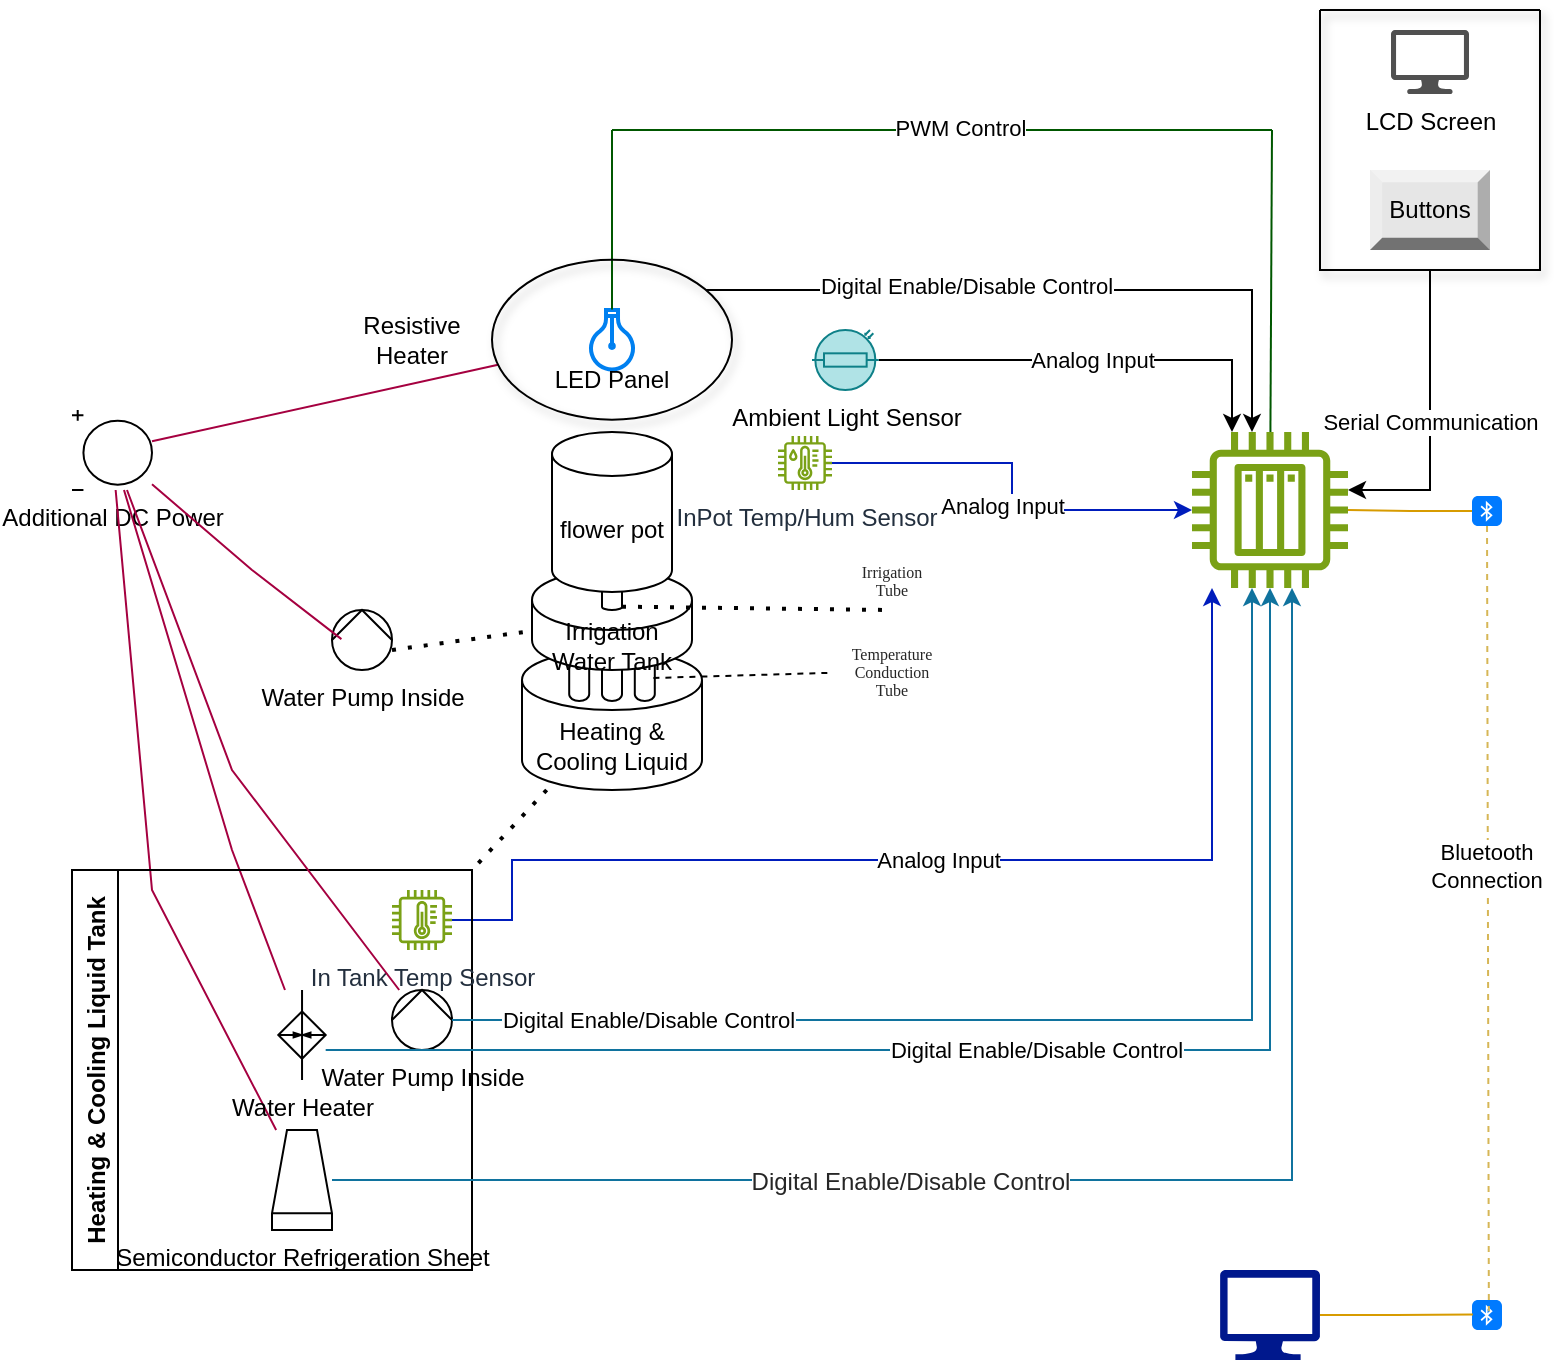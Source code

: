 <mxfile version="23.0.2" type="github">
  <diagram name="Page-1" id="EdF6C7OSrlYoK4mesmU_">
    <mxGraphModel dx="1185" dy="678" grid="1" gridSize="10" guides="1" tooltips="1" connect="1" arrows="1" fold="1" page="1" pageScale="1" pageWidth="850" pageHeight="1100" math="0" shadow="0">
      <root>
        <mxCell id="0" />
        <mxCell id="1" parent="0" />
        <mxCell id="IAKLpK5OhS-ixHeD-cUn-1" value="" style="sketch=0;outlineConnect=0;fontColor=#232F3E;gradientColor=none;fillColor=#7AA116;strokeColor=none;dashed=0;verticalLabelPosition=bottom;verticalAlign=top;align=center;html=1;fontSize=12;fontStyle=0;aspect=fixed;pointerEvents=1;shape=mxgraph.aws4.iot_thing_plc;" vertex="1" parent="1">
          <mxGeometry x="650" y="511" width="78" height="78" as="geometry" />
        </mxCell>
        <mxCell id="IAKLpK5OhS-ixHeD-cUn-3" value="" style="html=1;verticalLabelPosition=bottom;align=center;labelBackgroundColor=#ffffff;verticalAlign=top;strokeWidth=2;strokeColor=#0080F0;shadow=0;dashed=0;shape=mxgraph.ios7.icons.lightbulb;rotation=-180;" vertex="1" parent="1">
          <mxGeometry x="348.6" y="450" width="22.8" height="29.7" as="geometry" />
        </mxCell>
        <mxCell id="IAKLpK5OhS-ixHeD-cUn-5" value="Resistive Heater" style="text;html=1;strokeColor=none;fillColor=none;align=center;verticalAlign=middle;whiteSpace=wrap;rounded=0;" vertex="1" parent="1">
          <mxGeometry x="230" y="449.7" width="60" height="30" as="geometry" />
        </mxCell>
        <mxCell id="IAKLpK5OhS-ixHeD-cUn-7" value="LED Panel" style="text;html=1;strokeColor=none;fillColor=none;align=center;verticalAlign=middle;whiteSpace=wrap;rounded=0;" vertex="1" parent="1">
          <mxGeometry x="330" y="470" width="60" height="30" as="geometry" />
        </mxCell>
        <mxCell id="IAKLpK5OhS-ixHeD-cUn-8" value="" style="endArrow=none;html=1;rounded=0;fillColor=#008a00;strokeColor=#005700;" edge="1" parent="1">
          <mxGeometry width="50" height="50" relative="1" as="geometry">
            <mxPoint x="360" y="449.7" as="sourcePoint" />
            <mxPoint x="360" y="360" as="targetPoint" />
          </mxGeometry>
        </mxCell>
        <mxCell id="IAKLpK5OhS-ixHeD-cUn-9" value="" style="endArrow=none;html=1;rounded=0;fillColor=#008a00;strokeColor=#005700;" edge="1" parent="1">
          <mxGeometry width="50" height="50" relative="1" as="geometry">
            <mxPoint x="360" y="360" as="sourcePoint" />
            <mxPoint x="690" y="360" as="targetPoint" />
          </mxGeometry>
        </mxCell>
        <mxCell id="IAKLpK5OhS-ixHeD-cUn-49" value="PWM Control" style="edgeLabel;html=1;align=center;verticalAlign=middle;resizable=0;points=[];" vertex="1" connectable="0" parent="IAKLpK5OhS-ixHeD-cUn-9">
          <mxGeometry x="0.054" y="1" relative="1" as="geometry">
            <mxPoint as="offset" />
          </mxGeometry>
        </mxCell>
        <mxCell id="IAKLpK5OhS-ixHeD-cUn-10" value="" style="endArrow=none;html=1;rounded=0;fillColor=#008a00;strokeColor=#005700;" edge="1" parent="1" source="IAKLpK5OhS-ixHeD-cUn-1">
          <mxGeometry width="50" height="50" relative="1" as="geometry">
            <mxPoint x="650" y="410" as="sourcePoint" />
            <mxPoint x="690" y="360" as="targetPoint" />
          </mxGeometry>
        </mxCell>
        <mxCell id="IAKLpK5OhS-ixHeD-cUn-15" value="" style="endArrow=none;html=1;rounded=0;fillColor=#d80073;strokeColor=#A50040;" edge="1" parent="1" source="IAKLpK5OhS-ixHeD-cUn-36" target="IAKLpK5OhS-ixHeD-cUn-4">
          <mxGeometry width="50" height="50" relative="1" as="geometry">
            <mxPoint x="140" y="520" as="sourcePoint" />
            <mxPoint x="300" y="470" as="targetPoint" />
          </mxGeometry>
        </mxCell>
        <mxCell id="IAKLpK5OhS-ixHeD-cUn-16" value="Heating &amp;amp; Cooling Liquid" style="shape=cylinder3;whiteSpace=wrap;html=1;boundedLbl=1;backgroundOutline=1;size=15;" vertex="1" parent="1">
          <mxGeometry x="315" y="620" width="90" height="70" as="geometry" />
        </mxCell>
        <mxCell id="IAKLpK5OhS-ixHeD-cUn-19" value="" style="shape=cylinder3;whiteSpace=wrap;html=1;boundedLbl=1;backgroundOutline=1;size=3.333;" vertex="1" parent="1">
          <mxGeometry x="338.6" y="564.5" width="10" height="81" as="geometry" />
        </mxCell>
        <mxCell id="IAKLpK5OhS-ixHeD-cUn-21" value="" style="shape=cylinder3;whiteSpace=wrap;html=1;boundedLbl=1;backgroundOutline=1;size=3.333;" vertex="1" parent="1">
          <mxGeometry x="371.4" y="564.5" width="10" height="81" as="geometry" />
        </mxCell>
        <mxCell id="IAKLpK5OhS-ixHeD-cUn-20" value="" style="shape=cylinder3;whiteSpace=wrap;html=1;boundedLbl=1;backgroundOutline=1;size=3.333;" vertex="1" parent="1">
          <mxGeometry x="355" y="564.5" width="10" height="81" as="geometry" />
        </mxCell>
        <mxCell id="IAKLpK5OhS-ixHeD-cUn-17" value="&lt;span style=&quot;caret-color: rgb(0, 0, 0); color: rgb(0, 0, 0); font-style: normal; font-variant-caps: normal; letter-spacing: normal; text-align: start; text-indent: 0px; text-transform: none; word-spacing: 0px; -webkit-text-stroke-width: 0px; text-decoration: none;&quot; class=&quot;notion-enable-hover&quot; data-token-index=&quot;0&quot;&gt;Irrigation Water Tank&lt;/span&gt;" style="shape=cylinder3;whiteSpace=wrap;html=1;boundedLbl=1;backgroundOutline=1;size=15;" vertex="1" parent="1">
          <mxGeometry x="320" y="580" width="80" height="50" as="geometry" />
        </mxCell>
        <mxCell id="IAKLpK5OhS-ixHeD-cUn-24" value="" style="shape=cylinder3;whiteSpace=wrap;html=1;boundedLbl=1;backgroundOutline=1;size=1.667;" vertex="1" parent="1">
          <mxGeometry x="355" y="550" width="10" height="50" as="geometry" />
        </mxCell>
        <mxCell id="IAKLpK5OhS-ixHeD-cUn-2" value="flower pot" style="shape=cylinder3;whiteSpace=wrap;html=1;boundedLbl=1;backgroundOutline=1;size=11;" vertex="1" parent="1">
          <mxGeometry x="330" y="511" width="60" height="80" as="geometry" />
        </mxCell>
        <mxCell id="IAKLpK5OhS-ixHeD-cUn-22" value="" style="endArrow=none;dashed=1;html=1;rounded=0;exitX=0.931;exitY=0.858;exitDx=0;exitDy=0;exitPerimeter=0;" edge="1" parent="1" source="IAKLpK5OhS-ixHeD-cUn-21" target="IAKLpK5OhS-ixHeD-cUn-23">
          <mxGeometry width="50" height="50" relative="1" as="geometry">
            <mxPoint x="381.0" y="633.665" as="sourcePoint" />
            <mxPoint x="469.6" y="610" as="targetPoint" />
          </mxGeometry>
        </mxCell>
        <mxCell id="IAKLpK5OhS-ixHeD-cUn-23" value="&lt;p style=&quot;margin: 0px; font-style: normal; font-variant-caps: normal; font-stretch: normal; font-size: 8px; line-height: normal; font-family: &amp;quot;.SF NS&amp;quot;; font-size-adjust: none; font-kerning: auto; font-variant-alternates: normal; font-variant-ligatures: normal; font-variant-numeric: normal; font-variant-east-asian: normal; font-variant-position: normal; font-feature-settings: normal; font-optical-sizing: auto; font-variation-settings: normal; color: rgba(0, 0, 0, 0.85);&quot;&gt;Temperature Conduction&lt;br&gt;Tube&lt;/p&gt;" style="text;html=1;strokeColor=none;fillColor=none;align=center;verticalAlign=middle;whiteSpace=wrap;rounded=0;fontSize=8;" vertex="1" parent="1">
          <mxGeometry x="470" y="615.5" width="60" height="30" as="geometry" />
        </mxCell>
        <mxCell id="IAKLpK5OhS-ixHeD-cUn-25" value="" style="endArrow=none;dashed=1;html=1;dashPattern=1 3;strokeWidth=2;rounded=0;exitX=1;exitY=1;exitDx=0;exitDy=-1.667;exitPerimeter=0;entryX=0.5;entryY=1;entryDx=0;entryDy=0;" edge="1" parent="1" source="IAKLpK5OhS-ixHeD-cUn-24" target="IAKLpK5OhS-ixHeD-cUn-27">
          <mxGeometry width="50" height="50" relative="1" as="geometry">
            <mxPoint x="420" y="589" as="sourcePoint" />
            <mxPoint x="470" y="570" as="targetPoint" />
          </mxGeometry>
        </mxCell>
        <mxCell id="IAKLpK5OhS-ixHeD-cUn-27" value="&lt;p style=&quot;margin: 0px; font-style: normal; font-variant-caps: normal; font-stretch: normal; font-size: 8px; line-height: normal; font-family: &amp;quot;.SF NS&amp;quot;; font-size-adjust: none; font-kerning: auto; font-variant-alternates: normal; font-variant-ligatures: normal; font-variant-numeric: normal; font-variant-east-asian: normal; font-variant-position: normal; font-feature-settings: normal; font-optical-sizing: auto; font-variation-settings: normal; color: rgba(0, 0, 0, 0.85);&quot;&gt;Irrigation&lt;/p&gt;&lt;p style=&quot;margin: 0px; font-style: normal; font-variant-caps: normal; font-stretch: normal; font-size: 8px; line-height: normal; font-family: &amp;quot;.SF NS&amp;quot;; font-size-adjust: none; font-kerning: auto; font-variant-alternates: normal; font-variant-ligatures: normal; font-variant-numeric: normal; font-variant-east-asian: normal; font-variant-position: normal; font-feature-settings: normal; font-optical-sizing: auto; font-variation-settings: normal; color: rgba(0, 0, 0, 0.85);&quot;&gt;Tube&lt;/p&gt;" style="text;html=1;strokeColor=none;fillColor=none;align=center;verticalAlign=middle;whiteSpace=wrap;rounded=0;fontSize=8;" vertex="1" parent="1">
          <mxGeometry x="470" y="570" width="60" height="30" as="geometry" />
        </mxCell>
        <mxCell id="IAKLpK5OhS-ixHeD-cUn-28" value="" style="endArrow=none;dashed=1;html=1;dashPattern=1 3;strokeWidth=2;rounded=0;" edge="1" parent="1" target="IAKLpK5OhS-ixHeD-cUn-17">
          <mxGeometry width="50" height="50" relative="1" as="geometry">
            <mxPoint x="250" y="620" as="sourcePoint" />
            <mxPoint x="300" y="610" as="targetPoint" />
          </mxGeometry>
        </mxCell>
        <mxCell id="IAKLpK5OhS-ixHeD-cUn-29" value="" style="endArrow=none;dashed=1;html=1;dashPattern=1 3;strokeWidth=2;rounded=0;entryX=1;entryY=1;entryDx=0;entryDy=0;" edge="1" parent="1" source="IAKLpK5OhS-ixHeD-cUn-16" target="IAKLpK5OhS-ixHeD-cUn-67">
          <mxGeometry width="50" height="50" relative="1" as="geometry">
            <mxPoint x="200" y="670" as="sourcePoint" />
            <mxPoint x="250" y="620" as="targetPoint" />
          </mxGeometry>
        </mxCell>
        <mxCell id="IAKLpK5OhS-ixHeD-cUn-30" value="Water Pump Inside" style="shape=mxgraph.pid.pumps_-_din.hydraulic;html=1;pointerEvents=1;align=center;verticalLabelPosition=bottom;verticalAlign=top;dashed=0;" vertex="1" parent="1">
          <mxGeometry x="220" y="600" width="30" height="30" as="geometry" />
        </mxCell>
        <mxCell id="IAKLpK5OhS-ixHeD-cUn-36" value="Additional DC Power&lt;br&gt;" style="pointerEvents=1;verticalLabelPosition=bottom;shadow=0;dashed=0;align=center;html=1;verticalAlign=top;shape=mxgraph.electrical.signal_sources.dc_source_1;" vertex="1" parent="1">
          <mxGeometry x="90" y="500" width="40" height="40" as="geometry" />
        </mxCell>
        <mxCell id="IAKLpK5OhS-ixHeD-cUn-61" value="" style="edgeStyle=orthogonalEdgeStyle;rounded=0;orthogonalLoop=1;jettySize=auto;html=1;fillColor=#0050ef;strokeColor=#001DBC;" edge="1" parent="1" source="IAKLpK5OhS-ixHeD-cUn-57" target="IAKLpK5OhS-ixHeD-cUn-1">
          <mxGeometry relative="1" as="geometry">
            <Array as="points" />
          </mxGeometry>
        </mxCell>
        <mxCell id="IAKLpK5OhS-ixHeD-cUn-62" value="Analog Input" style="edgeLabel;html=1;align=center;verticalAlign=middle;resizable=0;points=[];" vertex="1" connectable="0" parent="IAKLpK5OhS-ixHeD-cUn-61">
          <mxGeometry x="0.678" relative="1" as="geometry">
            <mxPoint x="-62" y="-2" as="offset" />
          </mxGeometry>
        </mxCell>
        <mxCell id="IAKLpK5OhS-ixHeD-cUn-50" value="" style="endArrow=none;html=1;rounded=0;fillColor=#d80073;strokeColor=#A50040;" edge="1" parent="1" source="IAKLpK5OhS-ixHeD-cUn-37" target="IAKLpK5OhS-ixHeD-cUn-36">
          <mxGeometry width="50" height="50" relative="1" as="geometry">
            <mxPoint x="70" y="589" as="sourcePoint" />
            <mxPoint x="120" y="539" as="targetPoint" />
            <Array as="points">
              <mxPoint x="130" y="740" />
            </Array>
          </mxGeometry>
        </mxCell>
        <mxCell id="IAKLpK5OhS-ixHeD-cUn-52" value="" style="endArrow=none;html=1;rounded=0;fillColor=#d80073;strokeColor=#A50040;" edge="1" parent="1" source="IAKLpK5OhS-ixHeD-cUn-38" target="IAKLpK5OhS-ixHeD-cUn-36">
          <mxGeometry width="50" height="50" relative="1" as="geometry">
            <mxPoint x="130" y="620" as="sourcePoint" />
            <mxPoint x="180" y="570" as="targetPoint" />
            <Array as="points">
              <mxPoint x="170" y="720" />
            </Array>
          </mxGeometry>
        </mxCell>
        <mxCell id="IAKLpK5OhS-ixHeD-cUn-83" style="edgeStyle=orthogonalEdgeStyle;rounded=0;orthogonalLoop=1;jettySize=auto;html=1;endArrow=none;endFill=0;fillColor=#ffcd28;gradientColor=#ffa500;strokeColor=#d79b00;" edge="1" parent="1" source="IAKLpK5OhS-ixHeD-cUn-53" target="IAKLpK5OhS-ixHeD-cUn-1">
          <mxGeometry relative="1" as="geometry" />
        </mxCell>
        <mxCell id="IAKLpK5OhS-ixHeD-cUn-53" value="" style="html=1;strokeWidth=1;shadow=0;dashed=0;shape=mxgraph.ios7.misc.bluetooth;fillColor=#007AFF;strokeColor=none;buttonText=;strokeColor2=#222222;fontColor=#222222;fontSize=8;verticalLabelPosition=bottom;verticalAlign=top;align=center;sketch=0;" vertex="1" parent="1">
          <mxGeometry x="790" y="543" width="15" height="15" as="geometry" />
        </mxCell>
        <mxCell id="IAKLpK5OhS-ixHeD-cUn-54" value="" style="sketch=0;aspect=fixed;pointerEvents=1;shadow=0;dashed=0;html=1;strokeColor=none;labelPosition=center;verticalLabelPosition=bottom;verticalAlign=top;align=center;fillColor=#00188D;shape=mxgraph.azure.computer" vertex="1" parent="1">
          <mxGeometry x="664" y="930" width="50" height="45" as="geometry" />
        </mxCell>
        <mxCell id="IAKLpK5OhS-ixHeD-cUn-55" value="" style="html=1;strokeWidth=1;shadow=0;dashed=0;shape=mxgraph.ios7.misc.bluetooth;fillColor=#007AFF;strokeColor=none;buttonText=;strokeColor2=#222222;fontColor=#222222;fontSize=8;verticalLabelPosition=bottom;verticalAlign=top;align=center;sketch=0;" vertex="1" parent="1">
          <mxGeometry x="790" y="945" width="15" height="15" as="geometry" />
        </mxCell>
        <mxCell id="IAKLpK5OhS-ixHeD-cUn-57" value="InPot Temp/Hum Sensor&lt;br&gt;&amp;nbsp;" style="sketch=0;outlineConnect=0;fontColor=#232F3E;gradientColor=none;fillColor=#7AA116;strokeColor=none;dashed=0;verticalLabelPosition=bottom;verticalAlign=top;align=center;html=1;fontSize=12;fontStyle=0;aspect=fixed;pointerEvents=1;shape=mxgraph.aws4.iot_thing_temperature_humidity_sensor;" vertex="1" parent="1">
          <mxGeometry x="443" y="513" width="27" height="27" as="geometry" />
        </mxCell>
        <mxCell id="IAKLpK5OhS-ixHeD-cUn-66" value="Analog Input" style="edgeStyle=orthogonalEdgeStyle;rounded=0;orthogonalLoop=1;jettySize=auto;html=1;fillColor=#0050ef;strokeColor=#001DBC;" edge="1" parent="1" source="IAKLpK5OhS-ixHeD-cUn-58" target="IAKLpK5OhS-ixHeD-cUn-1">
          <mxGeometry relative="1" as="geometry">
            <mxPoint x="270" y="725.529" as="sourcePoint" />
            <mxPoint x="670.029" y="564.5" as="targetPoint" />
            <Array as="points">
              <mxPoint x="310" y="755" />
              <mxPoint x="310" y="725" />
              <mxPoint x="660" y="725" />
            </Array>
          </mxGeometry>
        </mxCell>
        <mxCell id="IAKLpK5OhS-ixHeD-cUn-81" value="Analog Input" style="edgeStyle=orthogonalEdgeStyle;rounded=0;orthogonalLoop=1;jettySize=auto;html=1;" edge="1" parent="1" source="IAKLpK5OhS-ixHeD-cUn-59" target="IAKLpK5OhS-ixHeD-cUn-1">
          <mxGeometry relative="1" as="geometry">
            <Array as="points">
              <mxPoint x="670" y="475" />
            </Array>
          </mxGeometry>
        </mxCell>
        <mxCell id="IAKLpK5OhS-ixHeD-cUn-59" value="Ambient Light Sensor" style="verticalLabelPosition=bottom;shadow=0;dashed=0;align=center;html=1;verticalAlign=top;shape=mxgraph.electrical.opto_electronics.photo_resistor_1;fillColor=#b0e3e6;strokeColor=#0e8088;" vertex="1" parent="1">
          <mxGeometry x="460.0" y="460.0" width="33.33" height="30" as="geometry" />
        </mxCell>
        <mxCell id="IAKLpK5OhS-ixHeD-cUn-79" style="edgeStyle=orthogonalEdgeStyle;rounded=0;orthogonalLoop=1;jettySize=auto;html=1;" edge="1" parent="1" source="IAKLpK5OhS-ixHeD-cUn-4" target="IAKLpK5OhS-ixHeD-cUn-1">
          <mxGeometry relative="1" as="geometry">
            <Array as="points">
              <mxPoint x="680" y="440" />
            </Array>
          </mxGeometry>
        </mxCell>
        <mxCell id="IAKLpK5OhS-ixHeD-cUn-80" value="Digital Enable/Disable Control" style="edgeLabel;html=1;align=center;verticalAlign=middle;resizable=0;points=[];" vertex="1" connectable="0" parent="IAKLpK5OhS-ixHeD-cUn-79">
          <mxGeometry x="-0.243" y="2" relative="1" as="geometry">
            <mxPoint as="offset" />
          </mxGeometry>
        </mxCell>
        <mxCell id="IAKLpK5OhS-ixHeD-cUn-4" value="" style="ellipse;whiteSpace=wrap;html=1;fillColor=none;shadow=1;" vertex="1" parent="1">
          <mxGeometry x="300" y="424.85" width="120" height="80" as="geometry" />
        </mxCell>
        <mxCell id="IAKLpK5OhS-ixHeD-cUn-67" value="Heating &amp; Cooling Liquid Tank" style="swimlane;rotation=-90;" vertex="1" parent="1">
          <mxGeometry x="90" y="730" width="200" height="200" as="geometry" />
        </mxCell>
        <mxCell id="IAKLpK5OhS-ixHeD-cUn-38" value="Water Heater" style="verticalLabelPosition=bottom;aspect=fixed;html=1;verticalAlign=top;fillColor=strokeColor;align=center;outlineConnect=0;shape=mxgraph.fluid_power.x12290;points=[[0.5,0,0],[0.5,1,0]]" vertex="1" parent="IAKLpK5OhS-ixHeD-cUn-67">
          <mxGeometry x="103.15" y="60" width="23.69" height="45" as="geometry" />
        </mxCell>
        <mxCell id="IAKLpK5OhS-ixHeD-cUn-37" value="Semiconductor Refrigeration Sheet" style="verticalLabelPosition=bottom;outlineConnect=0;align=center;dashed=0;html=1;verticalAlign=top;shape=mxgraph.pid.misc.cooling_tower" vertex="1" parent="IAKLpK5OhS-ixHeD-cUn-67">
          <mxGeometry x="100" y="130" width="30" height="50" as="geometry" />
        </mxCell>
        <mxCell id="IAKLpK5OhS-ixHeD-cUn-68" value="Water Pump Inside" style="shape=mxgraph.pid.pumps_-_din.hydraulic;html=1;pointerEvents=1;align=center;verticalLabelPosition=bottom;verticalAlign=top;dashed=0;" vertex="1" parent="IAKLpK5OhS-ixHeD-cUn-67">
          <mxGeometry x="160" y="60" width="30" height="30" as="geometry" />
        </mxCell>
        <mxCell id="IAKLpK5OhS-ixHeD-cUn-58" value="In Tank Temp Sensor&lt;br&gt;" style="sketch=0;outlineConnect=0;fontColor=#232F3E;gradientColor=none;fillColor=#7AA116;strokeColor=none;dashed=0;verticalLabelPosition=bottom;verticalAlign=top;align=center;html=1;fontSize=12;fontStyle=0;aspect=fixed;pointerEvents=1;shape=mxgraph.aws4.iot_thing_temperature_sensor;" vertex="1" parent="IAKLpK5OhS-ixHeD-cUn-67">
          <mxGeometry x="160" y="10" width="30" height="30" as="geometry" />
        </mxCell>
        <mxCell id="IAKLpK5OhS-ixHeD-cUn-69" value="" style="endArrow=none;html=1;rounded=0;fillColor=#d80073;strokeColor=#A50040;" edge="1" parent="1" source="IAKLpK5OhS-ixHeD-cUn-68" target="IAKLpK5OhS-ixHeD-cUn-36">
          <mxGeometry width="50" height="50" relative="1" as="geometry">
            <mxPoint x="204" y="800" as="sourcePoint" />
            <mxPoint x="136" y="541" as="targetPoint" />
            <Array as="points">
              <mxPoint x="170" y="680" />
            </Array>
          </mxGeometry>
        </mxCell>
        <mxCell id="IAKLpK5OhS-ixHeD-cUn-70" value="" style="endArrow=none;html=1;rounded=0;fillColor=#d80073;strokeColor=#A50040;exitX=0.157;exitY=0.486;exitDx=0;exitDy=0;exitPerimeter=0;" edge="1" parent="1" source="IAKLpK5OhS-ixHeD-cUn-30" target="IAKLpK5OhS-ixHeD-cUn-36">
          <mxGeometry width="50" height="50" relative="1" as="geometry">
            <mxPoint x="208" y="750" as="sourcePoint" />
            <mxPoint x="128" y="550" as="targetPoint" />
            <Array as="points">
              <mxPoint x="180" y="580" />
            </Array>
          </mxGeometry>
        </mxCell>
        <mxCell id="IAKLpK5OhS-ixHeD-cUn-73" style="edgeStyle=orthogonalEdgeStyle;rounded=0;orthogonalLoop=1;jettySize=auto;html=1;fillColor=#b1ddf0;strokeColor=#10739e;" edge="1" parent="1" source="IAKLpK5OhS-ixHeD-cUn-68" target="IAKLpK5OhS-ixHeD-cUn-1">
          <mxGeometry relative="1" as="geometry">
            <Array as="points">
              <mxPoint x="680" y="805" />
            </Array>
          </mxGeometry>
        </mxCell>
        <mxCell id="IAKLpK5OhS-ixHeD-cUn-75" value="Digital Enable/Disable Control" style="edgeLabel;html=1;align=center;verticalAlign=middle;resizable=0;points=[];" vertex="1" connectable="0" parent="IAKLpK5OhS-ixHeD-cUn-73">
          <mxGeometry x="-0.684" relative="1" as="geometry">
            <mxPoint as="offset" />
          </mxGeometry>
        </mxCell>
        <mxCell id="IAKLpK5OhS-ixHeD-cUn-74" style="edgeStyle=orthogonalEdgeStyle;rounded=0;orthogonalLoop=1;jettySize=auto;html=1;fillColor=#b1ddf0;strokeColor=#10739e;" edge="1" parent="1" source="IAKLpK5OhS-ixHeD-cUn-38" target="IAKLpK5OhS-ixHeD-cUn-1">
          <mxGeometry relative="1" as="geometry">
            <mxPoint x="700" y="590" as="targetPoint" />
            <Array as="points">
              <mxPoint x="689" y="820" />
            </Array>
          </mxGeometry>
        </mxCell>
        <mxCell id="IAKLpK5OhS-ixHeD-cUn-76" value="Digital Enable/Disable Control" style="edgeLabel;html=1;align=center;verticalAlign=middle;resizable=0;points=[];" vertex="1" connectable="0" parent="IAKLpK5OhS-ixHeD-cUn-74">
          <mxGeometry x="0.008" relative="1" as="geometry">
            <mxPoint as="offset" />
          </mxGeometry>
        </mxCell>
        <mxCell id="IAKLpK5OhS-ixHeD-cUn-77" style="edgeStyle=orthogonalEdgeStyle;rounded=0;orthogonalLoop=1;jettySize=auto;html=1;fillColor=#b1ddf0;strokeColor=#10739e;" edge="1" parent="1" source="IAKLpK5OhS-ixHeD-cUn-37" target="IAKLpK5OhS-ixHeD-cUn-1">
          <mxGeometry relative="1" as="geometry">
            <Array as="points">
              <mxPoint x="700" y="885" />
            </Array>
          </mxGeometry>
        </mxCell>
        <mxCell id="IAKLpK5OhS-ixHeD-cUn-78" value="&lt;p style=&quot;margin: 0px; font-style: normal; font-variant-caps: normal; font-stretch: normal; line-height: normal; font-size-adjust: none; font-kerning: auto; font-variant-alternates: normal; font-variant-ligatures: normal; font-variant-numeric: normal; font-variant-east-asian: normal; font-variant-position: normal; font-feature-settings: normal; font-optical-sizing: auto; font-variation-settings: normal; color: rgba(0, 0, 0, 0.85);&quot;&gt;&lt;font face=&quot;Helvetica&quot; style=&quot;font-size: 12px;&quot;&gt;Digital Enable/Disable Control&lt;/font&gt;&lt;/p&gt;" style="edgeLabel;html=1;align=center;verticalAlign=middle;resizable=0;points=[];" vertex="1" connectable="0" parent="IAKLpK5OhS-ixHeD-cUn-77">
          <mxGeometry x="-0.255" relative="1" as="geometry">
            <mxPoint as="offset" />
          </mxGeometry>
        </mxCell>
        <mxCell id="IAKLpK5OhS-ixHeD-cUn-84" style="rounded=1;orthogonalLoop=1;jettySize=auto;html=1;entryX=0.562;entryY=0.371;entryDx=0;entryDy=0;entryPerimeter=0;dashed=1;fillColor=#fff2cc;gradientColor=#ffd966;strokeColor=#d6b656;endArrow=none;endFill=0;" edge="1" parent="1" source="IAKLpK5OhS-ixHeD-cUn-53" target="IAKLpK5OhS-ixHeD-cUn-55">
          <mxGeometry relative="1" as="geometry" />
        </mxCell>
        <mxCell id="IAKLpK5OhS-ixHeD-cUn-86" value="Bluetooth &lt;br&gt;Connection" style="edgeLabel;html=1;align=center;verticalAlign=middle;resizable=0;points=[];" vertex="1" connectable="0" parent="IAKLpK5OhS-ixHeD-cUn-84">
          <mxGeometry x="-0.133" y="-1" relative="1" as="geometry">
            <mxPoint as="offset" />
          </mxGeometry>
        </mxCell>
        <mxCell id="IAKLpK5OhS-ixHeD-cUn-85" style="edgeStyle=orthogonalEdgeStyle;rounded=0;orthogonalLoop=1;jettySize=auto;html=1;entryX=0.029;entryY=0.486;entryDx=0;entryDy=0;entryPerimeter=0;endArrow=none;endFill=0;fillColor=#ffcd28;gradientColor=#ffa500;strokeColor=#d79b00;" edge="1" parent="1" source="IAKLpK5OhS-ixHeD-cUn-54" target="IAKLpK5OhS-ixHeD-cUn-55">
          <mxGeometry relative="1" as="geometry" />
        </mxCell>
        <mxCell id="IAKLpK5OhS-ixHeD-cUn-91" value="Serial Communication" style="edgeStyle=orthogonalEdgeStyle;rounded=0;orthogonalLoop=1;jettySize=auto;html=1;" edge="1" parent="1" source="IAKLpK5OhS-ixHeD-cUn-90" target="IAKLpK5OhS-ixHeD-cUn-1">
          <mxGeometry relative="1" as="geometry">
            <Array as="points">
              <mxPoint x="769" y="540" />
            </Array>
          </mxGeometry>
        </mxCell>
        <mxCell id="IAKLpK5OhS-ixHeD-cUn-90" value="" style="swimlane;startSize=0;rounded=1;glass=0;shadow=1;arcSize=0;" vertex="1" parent="1">
          <mxGeometry x="714" y="300" width="110" height="130" as="geometry" />
        </mxCell>
        <mxCell id="IAKLpK5OhS-ixHeD-cUn-89" value="LCD Screen" style="sketch=0;pointerEvents=1;shadow=0;dashed=0;html=1;strokeColor=none;fillColor=#505050;labelPosition=center;verticalLabelPosition=bottom;verticalAlign=top;outlineConnect=0;align=center;shape=mxgraph.office.devices.lcd_monitor;" vertex="1" parent="IAKLpK5OhS-ixHeD-cUn-90">
          <mxGeometry x="35.5" y="10" width="39" height="32" as="geometry" />
        </mxCell>
        <mxCell id="IAKLpK5OhS-ixHeD-cUn-87" value="Buttons" style="labelPosition=center;verticalLabelPosition=middle;align=center;html=1;shape=mxgraph.basic.shaded_button;dx=6.14;fillColor=#E6E6E6;strokeColor=none;whiteSpace=wrap;" vertex="1" parent="IAKLpK5OhS-ixHeD-cUn-90">
          <mxGeometry x="25" y="80" width="60" height="40" as="geometry" />
        </mxCell>
      </root>
    </mxGraphModel>
  </diagram>
</mxfile>
